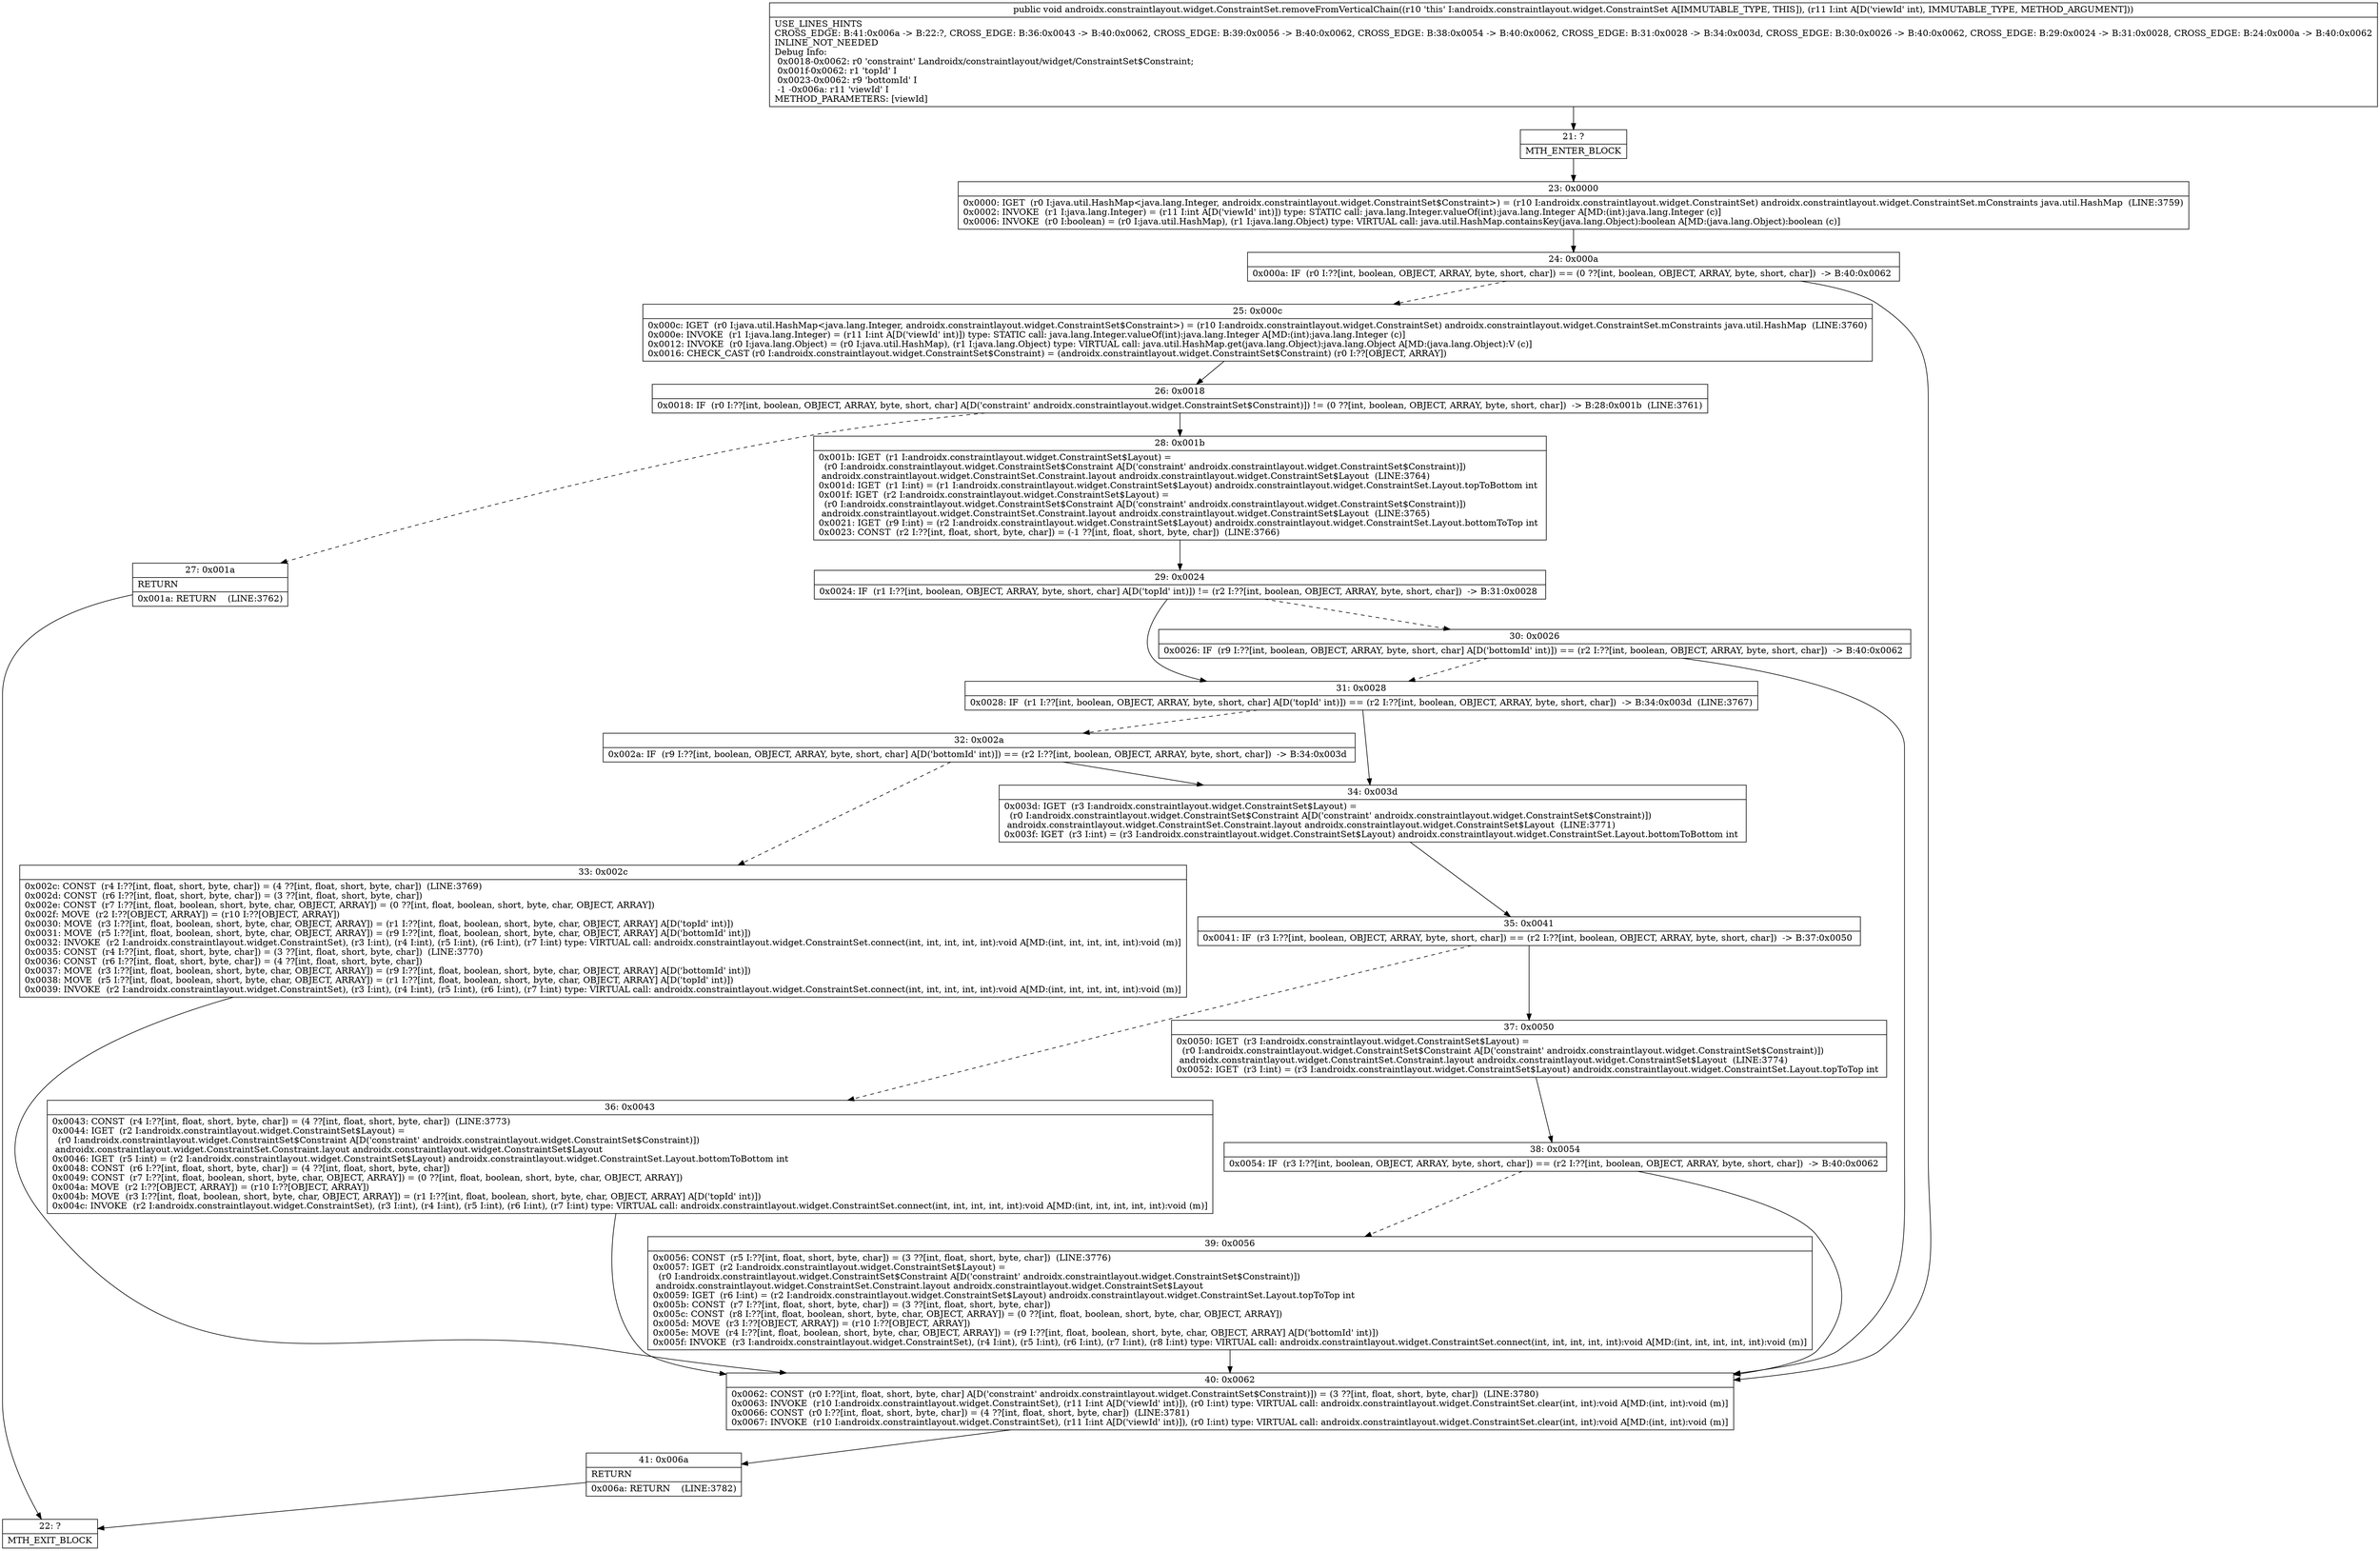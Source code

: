 digraph "CFG forandroidx.constraintlayout.widget.ConstraintSet.removeFromVerticalChain(I)V" {
Node_21 [shape=record,label="{21\:\ ?|MTH_ENTER_BLOCK\l}"];
Node_23 [shape=record,label="{23\:\ 0x0000|0x0000: IGET  (r0 I:java.util.HashMap\<java.lang.Integer, androidx.constraintlayout.widget.ConstraintSet$Constraint\>) = (r10 I:androidx.constraintlayout.widget.ConstraintSet) androidx.constraintlayout.widget.ConstraintSet.mConstraints java.util.HashMap  (LINE:3759)\l0x0002: INVOKE  (r1 I:java.lang.Integer) = (r11 I:int A[D('viewId' int)]) type: STATIC call: java.lang.Integer.valueOf(int):java.lang.Integer A[MD:(int):java.lang.Integer (c)]\l0x0006: INVOKE  (r0 I:boolean) = (r0 I:java.util.HashMap), (r1 I:java.lang.Object) type: VIRTUAL call: java.util.HashMap.containsKey(java.lang.Object):boolean A[MD:(java.lang.Object):boolean (c)]\l}"];
Node_24 [shape=record,label="{24\:\ 0x000a|0x000a: IF  (r0 I:??[int, boolean, OBJECT, ARRAY, byte, short, char]) == (0 ??[int, boolean, OBJECT, ARRAY, byte, short, char])  \-\> B:40:0x0062 \l}"];
Node_25 [shape=record,label="{25\:\ 0x000c|0x000c: IGET  (r0 I:java.util.HashMap\<java.lang.Integer, androidx.constraintlayout.widget.ConstraintSet$Constraint\>) = (r10 I:androidx.constraintlayout.widget.ConstraintSet) androidx.constraintlayout.widget.ConstraintSet.mConstraints java.util.HashMap  (LINE:3760)\l0x000e: INVOKE  (r1 I:java.lang.Integer) = (r11 I:int A[D('viewId' int)]) type: STATIC call: java.lang.Integer.valueOf(int):java.lang.Integer A[MD:(int):java.lang.Integer (c)]\l0x0012: INVOKE  (r0 I:java.lang.Object) = (r0 I:java.util.HashMap), (r1 I:java.lang.Object) type: VIRTUAL call: java.util.HashMap.get(java.lang.Object):java.lang.Object A[MD:(java.lang.Object):V (c)]\l0x0016: CHECK_CAST (r0 I:androidx.constraintlayout.widget.ConstraintSet$Constraint) = (androidx.constraintlayout.widget.ConstraintSet$Constraint) (r0 I:??[OBJECT, ARRAY]) \l}"];
Node_26 [shape=record,label="{26\:\ 0x0018|0x0018: IF  (r0 I:??[int, boolean, OBJECT, ARRAY, byte, short, char] A[D('constraint' androidx.constraintlayout.widget.ConstraintSet$Constraint)]) != (0 ??[int, boolean, OBJECT, ARRAY, byte, short, char])  \-\> B:28:0x001b  (LINE:3761)\l}"];
Node_27 [shape=record,label="{27\:\ 0x001a|RETURN\l|0x001a: RETURN    (LINE:3762)\l}"];
Node_22 [shape=record,label="{22\:\ ?|MTH_EXIT_BLOCK\l}"];
Node_28 [shape=record,label="{28\:\ 0x001b|0x001b: IGET  (r1 I:androidx.constraintlayout.widget.ConstraintSet$Layout) = \l  (r0 I:androidx.constraintlayout.widget.ConstraintSet$Constraint A[D('constraint' androidx.constraintlayout.widget.ConstraintSet$Constraint)])\l androidx.constraintlayout.widget.ConstraintSet.Constraint.layout androidx.constraintlayout.widget.ConstraintSet$Layout  (LINE:3764)\l0x001d: IGET  (r1 I:int) = (r1 I:androidx.constraintlayout.widget.ConstraintSet$Layout) androidx.constraintlayout.widget.ConstraintSet.Layout.topToBottom int \l0x001f: IGET  (r2 I:androidx.constraintlayout.widget.ConstraintSet$Layout) = \l  (r0 I:androidx.constraintlayout.widget.ConstraintSet$Constraint A[D('constraint' androidx.constraintlayout.widget.ConstraintSet$Constraint)])\l androidx.constraintlayout.widget.ConstraintSet.Constraint.layout androidx.constraintlayout.widget.ConstraintSet$Layout  (LINE:3765)\l0x0021: IGET  (r9 I:int) = (r2 I:androidx.constraintlayout.widget.ConstraintSet$Layout) androidx.constraintlayout.widget.ConstraintSet.Layout.bottomToTop int \l0x0023: CONST  (r2 I:??[int, float, short, byte, char]) = (\-1 ??[int, float, short, byte, char])  (LINE:3766)\l}"];
Node_29 [shape=record,label="{29\:\ 0x0024|0x0024: IF  (r1 I:??[int, boolean, OBJECT, ARRAY, byte, short, char] A[D('topId' int)]) != (r2 I:??[int, boolean, OBJECT, ARRAY, byte, short, char])  \-\> B:31:0x0028 \l}"];
Node_30 [shape=record,label="{30\:\ 0x0026|0x0026: IF  (r9 I:??[int, boolean, OBJECT, ARRAY, byte, short, char] A[D('bottomId' int)]) == (r2 I:??[int, boolean, OBJECT, ARRAY, byte, short, char])  \-\> B:40:0x0062 \l}"];
Node_31 [shape=record,label="{31\:\ 0x0028|0x0028: IF  (r1 I:??[int, boolean, OBJECT, ARRAY, byte, short, char] A[D('topId' int)]) == (r2 I:??[int, boolean, OBJECT, ARRAY, byte, short, char])  \-\> B:34:0x003d  (LINE:3767)\l}"];
Node_32 [shape=record,label="{32\:\ 0x002a|0x002a: IF  (r9 I:??[int, boolean, OBJECT, ARRAY, byte, short, char] A[D('bottomId' int)]) == (r2 I:??[int, boolean, OBJECT, ARRAY, byte, short, char])  \-\> B:34:0x003d \l}"];
Node_33 [shape=record,label="{33\:\ 0x002c|0x002c: CONST  (r4 I:??[int, float, short, byte, char]) = (4 ??[int, float, short, byte, char])  (LINE:3769)\l0x002d: CONST  (r6 I:??[int, float, short, byte, char]) = (3 ??[int, float, short, byte, char]) \l0x002e: CONST  (r7 I:??[int, float, boolean, short, byte, char, OBJECT, ARRAY]) = (0 ??[int, float, boolean, short, byte, char, OBJECT, ARRAY]) \l0x002f: MOVE  (r2 I:??[OBJECT, ARRAY]) = (r10 I:??[OBJECT, ARRAY]) \l0x0030: MOVE  (r3 I:??[int, float, boolean, short, byte, char, OBJECT, ARRAY]) = (r1 I:??[int, float, boolean, short, byte, char, OBJECT, ARRAY] A[D('topId' int)]) \l0x0031: MOVE  (r5 I:??[int, float, boolean, short, byte, char, OBJECT, ARRAY]) = (r9 I:??[int, float, boolean, short, byte, char, OBJECT, ARRAY] A[D('bottomId' int)]) \l0x0032: INVOKE  (r2 I:androidx.constraintlayout.widget.ConstraintSet), (r3 I:int), (r4 I:int), (r5 I:int), (r6 I:int), (r7 I:int) type: VIRTUAL call: androidx.constraintlayout.widget.ConstraintSet.connect(int, int, int, int, int):void A[MD:(int, int, int, int, int):void (m)]\l0x0035: CONST  (r4 I:??[int, float, short, byte, char]) = (3 ??[int, float, short, byte, char])  (LINE:3770)\l0x0036: CONST  (r6 I:??[int, float, short, byte, char]) = (4 ??[int, float, short, byte, char]) \l0x0037: MOVE  (r3 I:??[int, float, boolean, short, byte, char, OBJECT, ARRAY]) = (r9 I:??[int, float, boolean, short, byte, char, OBJECT, ARRAY] A[D('bottomId' int)]) \l0x0038: MOVE  (r5 I:??[int, float, boolean, short, byte, char, OBJECT, ARRAY]) = (r1 I:??[int, float, boolean, short, byte, char, OBJECT, ARRAY] A[D('topId' int)]) \l0x0039: INVOKE  (r2 I:androidx.constraintlayout.widget.ConstraintSet), (r3 I:int), (r4 I:int), (r5 I:int), (r6 I:int), (r7 I:int) type: VIRTUAL call: androidx.constraintlayout.widget.ConstraintSet.connect(int, int, int, int, int):void A[MD:(int, int, int, int, int):void (m)]\l}"];
Node_34 [shape=record,label="{34\:\ 0x003d|0x003d: IGET  (r3 I:androidx.constraintlayout.widget.ConstraintSet$Layout) = \l  (r0 I:androidx.constraintlayout.widget.ConstraintSet$Constraint A[D('constraint' androidx.constraintlayout.widget.ConstraintSet$Constraint)])\l androidx.constraintlayout.widget.ConstraintSet.Constraint.layout androidx.constraintlayout.widget.ConstraintSet$Layout  (LINE:3771)\l0x003f: IGET  (r3 I:int) = (r3 I:androidx.constraintlayout.widget.ConstraintSet$Layout) androidx.constraintlayout.widget.ConstraintSet.Layout.bottomToBottom int \l}"];
Node_35 [shape=record,label="{35\:\ 0x0041|0x0041: IF  (r3 I:??[int, boolean, OBJECT, ARRAY, byte, short, char]) == (r2 I:??[int, boolean, OBJECT, ARRAY, byte, short, char])  \-\> B:37:0x0050 \l}"];
Node_36 [shape=record,label="{36\:\ 0x0043|0x0043: CONST  (r4 I:??[int, float, short, byte, char]) = (4 ??[int, float, short, byte, char])  (LINE:3773)\l0x0044: IGET  (r2 I:androidx.constraintlayout.widget.ConstraintSet$Layout) = \l  (r0 I:androidx.constraintlayout.widget.ConstraintSet$Constraint A[D('constraint' androidx.constraintlayout.widget.ConstraintSet$Constraint)])\l androidx.constraintlayout.widget.ConstraintSet.Constraint.layout androidx.constraintlayout.widget.ConstraintSet$Layout \l0x0046: IGET  (r5 I:int) = (r2 I:androidx.constraintlayout.widget.ConstraintSet$Layout) androidx.constraintlayout.widget.ConstraintSet.Layout.bottomToBottom int \l0x0048: CONST  (r6 I:??[int, float, short, byte, char]) = (4 ??[int, float, short, byte, char]) \l0x0049: CONST  (r7 I:??[int, float, boolean, short, byte, char, OBJECT, ARRAY]) = (0 ??[int, float, boolean, short, byte, char, OBJECT, ARRAY]) \l0x004a: MOVE  (r2 I:??[OBJECT, ARRAY]) = (r10 I:??[OBJECT, ARRAY]) \l0x004b: MOVE  (r3 I:??[int, float, boolean, short, byte, char, OBJECT, ARRAY]) = (r1 I:??[int, float, boolean, short, byte, char, OBJECT, ARRAY] A[D('topId' int)]) \l0x004c: INVOKE  (r2 I:androidx.constraintlayout.widget.ConstraintSet), (r3 I:int), (r4 I:int), (r5 I:int), (r6 I:int), (r7 I:int) type: VIRTUAL call: androidx.constraintlayout.widget.ConstraintSet.connect(int, int, int, int, int):void A[MD:(int, int, int, int, int):void (m)]\l}"];
Node_37 [shape=record,label="{37\:\ 0x0050|0x0050: IGET  (r3 I:androidx.constraintlayout.widget.ConstraintSet$Layout) = \l  (r0 I:androidx.constraintlayout.widget.ConstraintSet$Constraint A[D('constraint' androidx.constraintlayout.widget.ConstraintSet$Constraint)])\l androidx.constraintlayout.widget.ConstraintSet.Constraint.layout androidx.constraintlayout.widget.ConstraintSet$Layout  (LINE:3774)\l0x0052: IGET  (r3 I:int) = (r3 I:androidx.constraintlayout.widget.ConstraintSet$Layout) androidx.constraintlayout.widget.ConstraintSet.Layout.topToTop int \l}"];
Node_38 [shape=record,label="{38\:\ 0x0054|0x0054: IF  (r3 I:??[int, boolean, OBJECT, ARRAY, byte, short, char]) == (r2 I:??[int, boolean, OBJECT, ARRAY, byte, short, char])  \-\> B:40:0x0062 \l}"];
Node_39 [shape=record,label="{39\:\ 0x0056|0x0056: CONST  (r5 I:??[int, float, short, byte, char]) = (3 ??[int, float, short, byte, char])  (LINE:3776)\l0x0057: IGET  (r2 I:androidx.constraintlayout.widget.ConstraintSet$Layout) = \l  (r0 I:androidx.constraintlayout.widget.ConstraintSet$Constraint A[D('constraint' androidx.constraintlayout.widget.ConstraintSet$Constraint)])\l androidx.constraintlayout.widget.ConstraintSet.Constraint.layout androidx.constraintlayout.widget.ConstraintSet$Layout \l0x0059: IGET  (r6 I:int) = (r2 I:androidx.constraintlayout.widget.ConstraintSet$Layout) androidx.constraintlayout.widget.ConstraintSet.Layout.topToTop int \l0x005b: CONST  (r7 I:??[int, float, short, byte, char]) = (3 ??[int, float, short, byte, char]) \l0x005c: CONST  (r8 I:??[int, float, boolean, short, byte, char, OBJECT, ARRAY]) = (0 ??[int, float, boolean, short, byte, char, OBJECT, ARRAY]) \l0x005d: MOVE  (r3 I:??[OBJECT, ARRAY]) = (r10 I:??[OBJECT, ARRAY]) \l0x005e: MOVE  (r4 I:??[int, float, boolean, short, byte, char, OBJECT, ARRAY]) = (r9 I:??[int, float, boolean, short, byte, char, OBJECT, ARRAY] A[D('bottomId' int)]) \l0x005f: INVOKE  (r3 I:androidx.constraintlayout.widget.ConstraintSet), (r4 I:int), (r5 I:int), (r6 I:int), (r7 I:int), (r8 I:int) type: VIRTUAL call: androidx.constraintlayout.widget.ConstraintSet.connect(int, int, int, int, int):void A[MD:(int, int, int, int, int):void (m)]\l}"];
Node_40 [shape=record,label="{40\:\ 0x0062|0x0062: CONST  (r0 I:??[int, float, short, byte, char] A[D('constraint' androidx.constraintlayout.widget.ConstraintSet$Constraint)]) = (3 ??[int, float, short, byte, char])  (LINE:3780)\l0x0063: INVOKE  (r10 I:androidx.constraintlayout.widget.ConstraintSet), (r11 I:int A[D('viewId' int)]), (r0 I:int) type: VIRTUAL call: androidx.constraintlayout.widget.ConstraintSet.clear(int, int):void A[MD:(int, int):void (m)]\l0x0066: CONST  (r0 I:??[int, float, short, byte, char]) = (4 ??[int, float, short, byte, char])  (LINE:3781)\l0x0067: INVOKE  (r10 I:androidx.constraintlayout.widget.ConstraintSet), (r11 I:int A[D('viewId' int)]), (r0 I:int) type: VIRTUAL call: androidx.constraintlayout.widget.ConstraintSet.clear(int, int):void A[MD:(int, int):void (m)]\l}"];
Node_41 [shape=record,label="{41\:\ 0x006a|RETURN\l|0x006a: RETURN    (LINE:3782)\l}"];
MethodNode[shape=record,label="{public void androidx.constraintlayout.widget.ConstraintSet.removeFromVerticalChain((r10 'this' I:androidx.constraintlayout.widget.ConstraintSet A[IMMUTABLE_TYPE, THIS]), (r11 I:int A[D('viewId' int), IMMUTABLE_TYPE, METHOD_ARGUMENT]))  | USE_LINES_HINTS\lCROSS_EDGE: B:41:0x006a \-\> B:22:?, CROSS_EDGE: B:36:0x0043 \-\> B:40:0x0062, CROSS_EDGE: B:39:0x0056 \-\> B:40:0x0062, CROSS_EDGE: B:38:0x0054 \-\> B:40:0x0062, CROSS_EDGE: B:31:0x0028 \-\> B:34:0x003d, CROSS_EDGE: B:30:0x0026 \-\> B:40:0x0062, CROSS_EDGE: B:29:0x0024 \-\> B:31:0x0028, CROSS_EDGE: B:24:0x000a \-\> B:40:0x0062\lINLINE_NOT_NEEDED\lDebug Info:\l  0x0018\-0x0062: r0 'constraint' Landroidx\/constraintlayout\/widget\/ConstraintSet$Constraint;\l  0x001f\-0x0062: r1 'topId' I\l  0x0023\-0x0062: r9 'bottomId' I\l  \-1 \-0x006a: r11 'viewId' I\lMETHOD_PARAMETERS: [viewId]\l}"];
MethodNode -> Node_21;Node_21 -> Node_23;
Node_23 -> Node_24;
Node_24 -> Node_25[style=dashed];
Node_24 -> Node_40;
Node_25 -> Node_26;
Node_26 -> Node_27[style=dashed];
Node_26 -> Node_28;
Node_27 -> Node_22;
Node_28 -> Node_29;
Node_29 -> Node_30[style=dashed];
Node_29 -> Node_31;
Node_30 -> Node_31[style=dashed];
Node_30 -> Node_40;
Node_31 -> Node_32[style=dashed];
Node_31 -> Node_34;
Node_32 -> Node_33[style=dashed];
Node_32 -> Node_34;
Node_33 -> Node_40;
Node_34 -> Node_35;
Node_35 -> Node_36[style=dashed];
Node_35 -> Node_37;
Node_36 -> Node_40;
Node_37 -> Node_38;
Node_38 -> Node_39[style=dashed];
Node_38 -> Node_40;
Node_39 -> Node_40;
Node_40 -> Node_41;
Node_41 -> Node_22;
}

